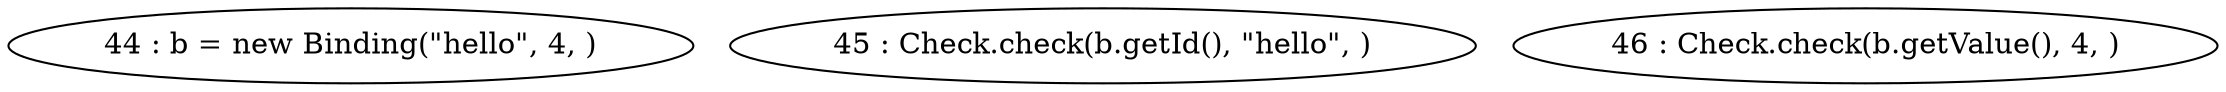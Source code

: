 digraph G {
"44 : b = new Binding(\"hello\", 4, )"
"45 : Check.check(b.getId(), \"hello\", )"
"46 : Check.check(b.getValue(), 4, )"
}